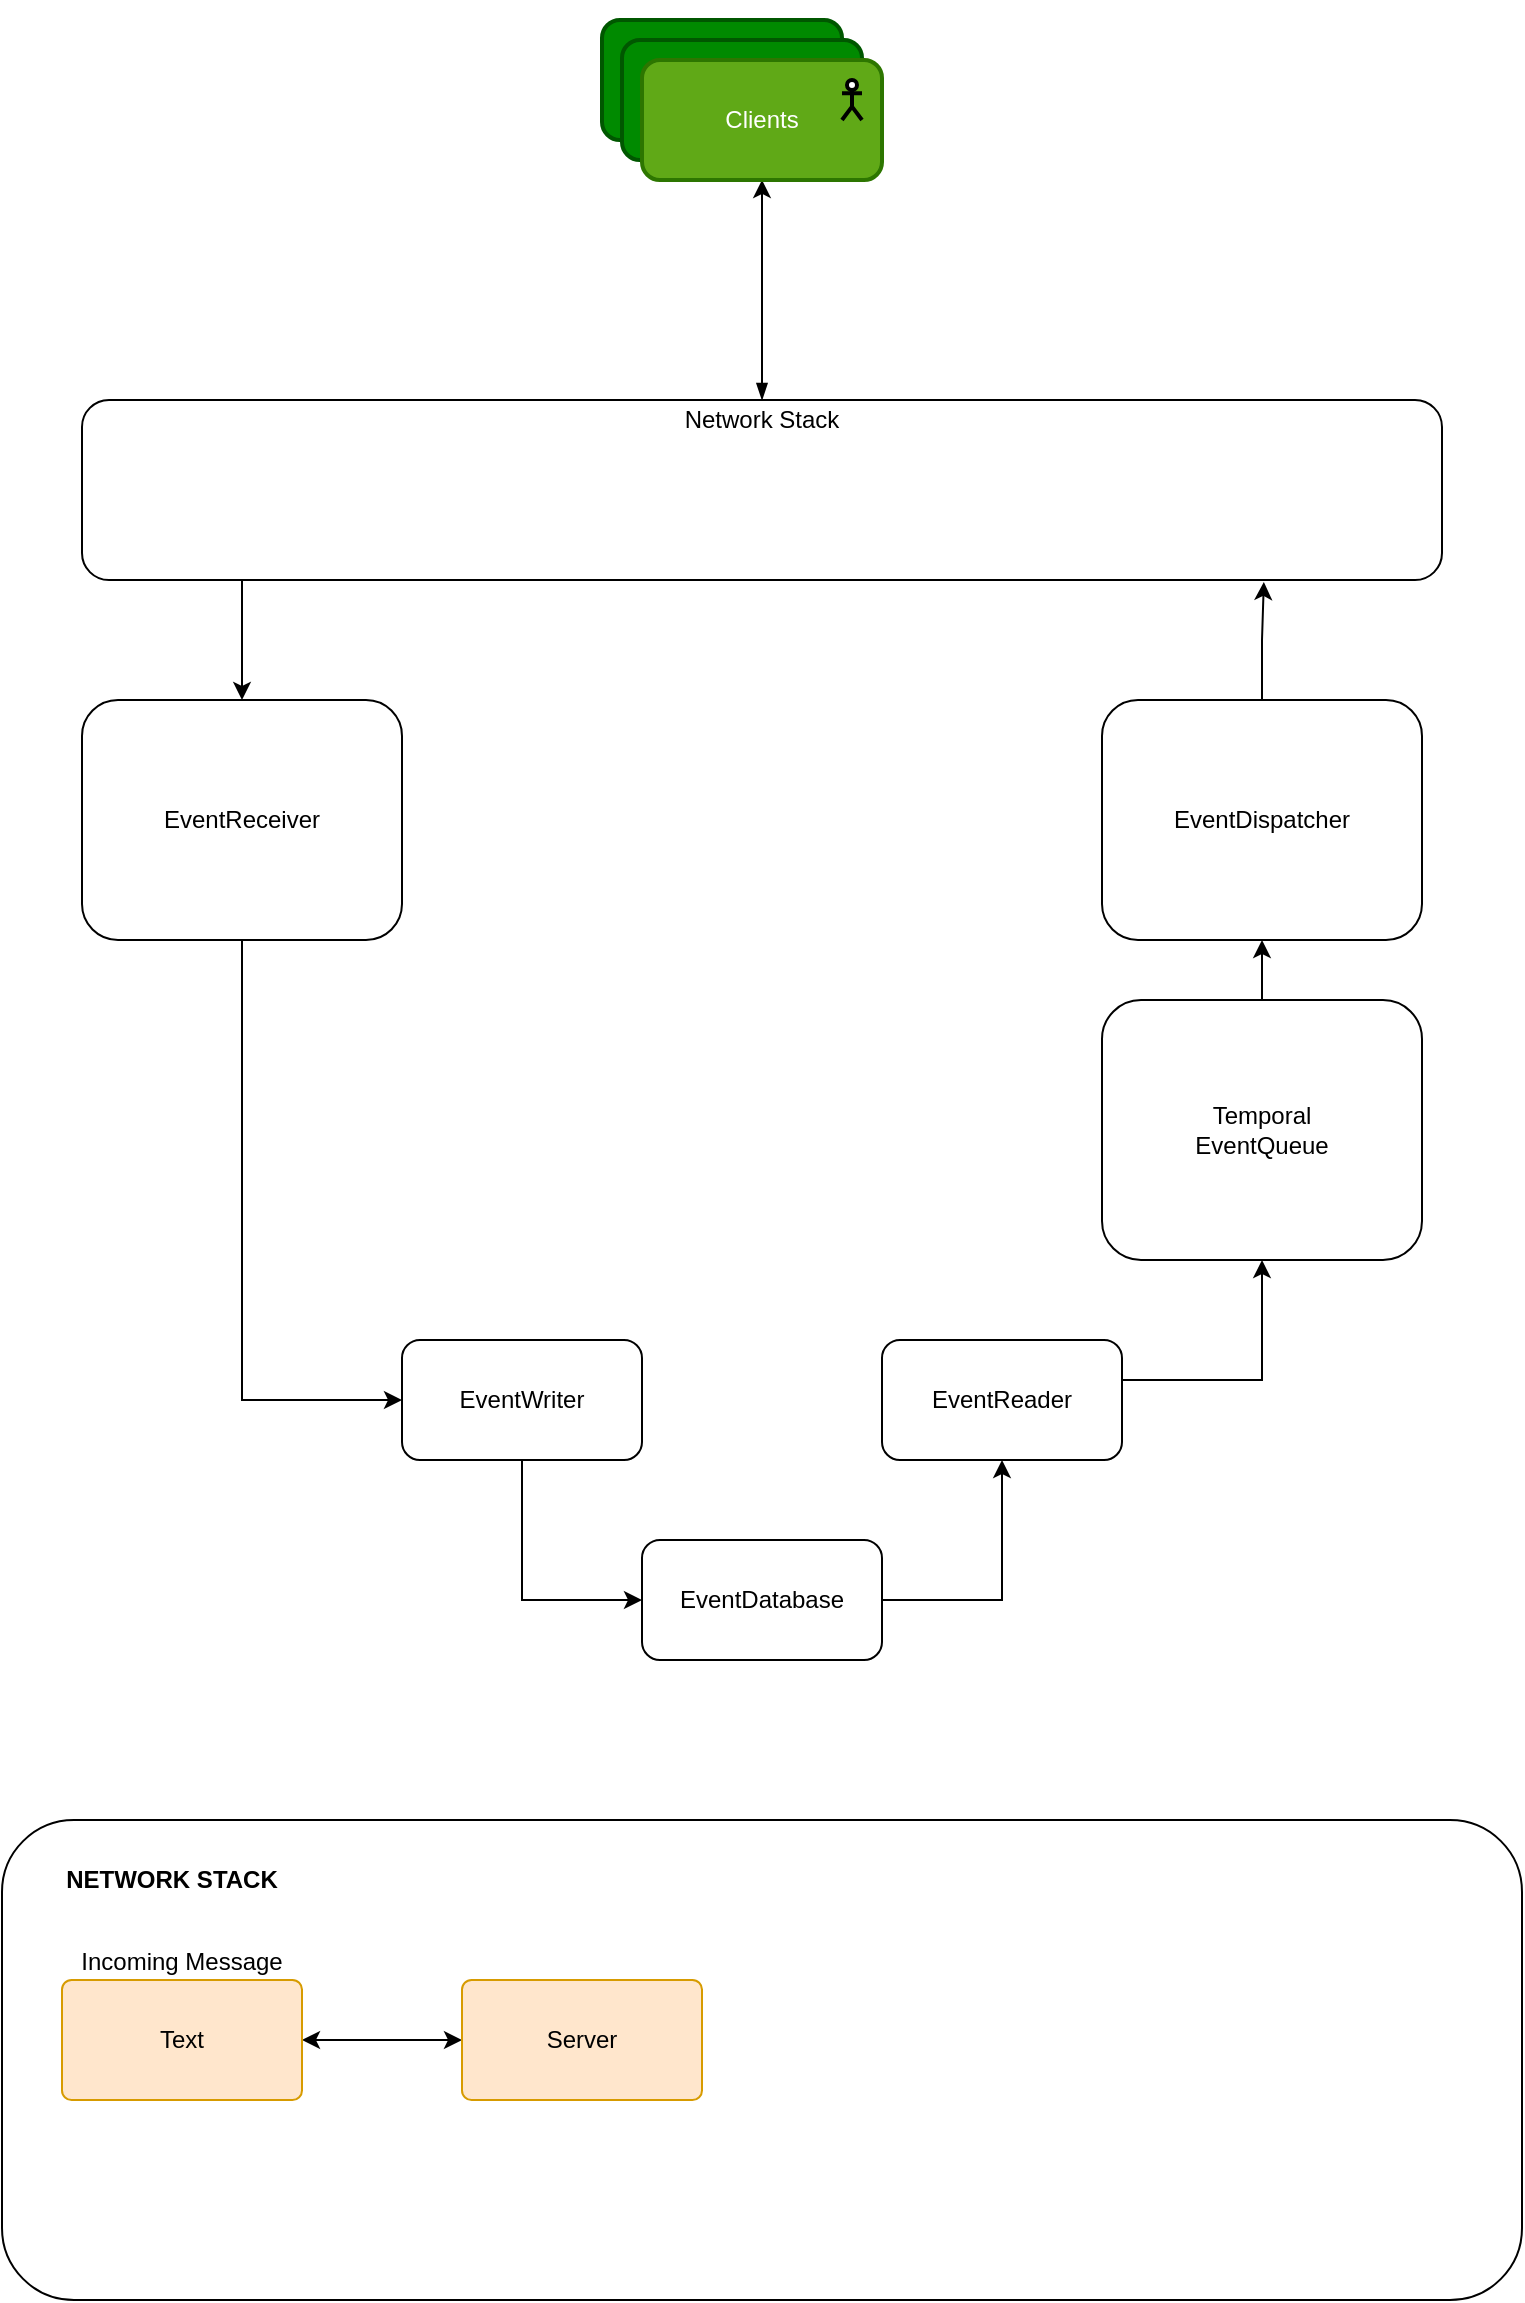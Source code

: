 <mxfile>
    <diagram id="rVW9Xq6m_tmSxOatVOXA" name="Page-1">
        <mxGraphModel dx="1078" dy="779" grid="1" gridSize="10" guides="1" tooltips="1" connect="1" arrows="1" fold="1" page="1" pageScale="1" pageWidth="827" pageHeight="1169" math="0" shadow="0">
            <root>
                <mxCell id="0"/>
                <mxCell id="1" parent="0"/>
                <mxCell id="44" value="" style="rounded=1;whiteSpace=wrap;html=1;" vertex="1" parent="1">
                    <mxGeometry x="40" y="920" width="760" height="240" as="geometry"/>
                </mxCell>
                <mxCell id="16" value="" style="group" parent="1" vertex="1" connectable="0">
                    <mxGeometry x="330" y="10" width="140" height="80" as="geometry"/>
                </mxCell>
                <mxCell id="6" value="Clients" style="whiteSpace=wrap;html=1;rounded=1;fillColor=#008a00;strokeColor=#005700;fontColor=#ffffff;strokeWidth=2;" parent="16" vertex="1">
                    <mxGeometry x="10" y="10" width="120" height="60" as="geometry"/>
                </mxCell>
                <mxCell id="5" value="Clients" style="whiteSpace=wrap;html=1;rounded=1;fillColor=#008a00;strokeColor=#005700;fontColor=#ffffff;strokeWidth=2;" parent="16" vertex="1">
                    <mxGeometry x="20" y="20" width="120" height="60" as="geometry"/>
                </mxCell>
                <mxCell id="4" value="" style="edgeStyle=orthogonalEdgeStyle;rounded=0;orthogonalLoop=1;jettySize=auto;html=1;startArrow=blockThin;startFill=1;" parent="1" source="2" target="3" edge="1">
                    <mxGeometry relative="1" as="geometry"/>
                </mxCell>
                <mxCell id="35" style="edgeStyle=orthogonalEdgeStyle;rounded=0;orthogonalLoop=1;jettySize=auto;html=1;" edge="1" parent="1" source="2" target="23">
                    <mxGeometry relative="1" as="geometry">
                        <Array as="points">
                            <mxPoint x="160" y="330"/>
                            <mxPoint x="160" y="330"/>
                        </Array>
                    </mxGeometry>
                </mxCell>
                <mxCell id="2" value="" style="rounded=1;whiteSpace=wrap;html=1;" parent="1" vertex="1">
                    <mxGeometry x="80" y="210" width="680" height="90" as="geometry"/>
                </mxCell>
                <mxCell id="3" value="Clients" style="whiteSpace=wrap;html=1;rounded=1;fillColor=#60a917;strokeColor=#2D7600;fontColor=#ffffff;strokeWidth=2;" parent="1" vertex="1">
                    <mxGeometry x="360" y="40" width="120" height="60" as="geometry"/>
                </mxCell>
                <mxCell id="38" style="edgeStyle=orthogonalEdgeStyle;rounded=0;orthogonalLoop=1;jettySize=auto;html=1;" edge="1" parent="1" source="11" target="33">
                    <mxGeometry relative="1" as="geometry"/>
                </mxCell>
                <mxCell id="11" value="Temporal&lt;br&gt;EventQueue" style="whiteSpace=wrap;html=1;rounded=1;" parent="1" vertex="1">
                    <mxGeometry x="590" y="510" width="160" height="130" as="geometry"/>
                </mxCell>
                <mxCell id="22" value="" style="edgeStyle=orthogonalEdgeStyle;rounded=0;orthogonalLoop=1;jettySize=auto;html=1;startArrow=classic;startFill=1;endArrow=none;endFill=0;" parent="1" source="19" target="21" edge="1">
                    <mxGeometry relative="1" as="geometry">
                        <Array as="points">
                            <mxPoint x="540" y="810"/>
                        </Array>
                    </mxGeometry>
                </mxCell>
                <mxCell id="37" style="edgeStyle=orthogonalEdgeStyle;rounded=0;orthogonalLoop=1;jettySize=auto;html=1;entryX=0.5;entryY=1;entryDx=0;entryDy=0;" edge="1" parent="1" source="19" target="11">
                    <mxGeometry relative="1" as="geometry">
                        <Array as="points">
                            <mxPoint x="670" y="700"/>
                        </Array>
                    </mxGeometry>
                </mxCell>
                <mxCell id="19" value="EventReader" style="whiteSpace=wrap;html=1;rounded=1;" parent="1" vertex="1">
                    <mxGeometry x="480" y="680" width="120" height="60" as="geometry"/>
                </mxCell>
                <mxCell id="21" value="EventDatabase" style="whiteSpace=wrap;html=1;rounded=1;" parent="1" vertex="1">
                    <mxGeometry x="360" y="780" width="120" height="60" as="geometry"/>
                </mxCell>
                <mxCell id="30" style="edgeStyle=orthogonalEdgeStyle;rounded=0;orthogonalLoop=1;jettySize=auto;html=1;startArrow=none;startFill=0;endArrow=classic;endFill=1;" parent="1" source="23" target="28" edge="1">
                    <mxGeometry relative="1" as="geometry">
                        <Array as="points">
                            <mxPoint x="160" y="710"/>
                        </Array>
                    </mxGeometry>
                </mxCell>
                <mxCell id="23" value="EventReceiver" style="whiteSpace=wrap;html=1;rounded=1;" parent="1" vertex="1">
                    <mxGeometry x="80" y="360" width="160" height="120" as="geometry"/>
                </mxCell>
                <mxCell id="31" style="edgeStyle=orthogonalEdgeStyle;rounded=0;orthogonalLoop=1;jettySize=auto;html=1;startArrow=none;startFill=0;endArrow=classic;endFill=1;entryX=0;entryY=0.5;entryDx=0;entryDy=0;" parent="1" source="28" target="21" edge="1">
                    <mxGeometry relative="1" as="geometry">
                        <mxPoint x="390" y="770" as="targetPoint"/>
                    </mxGeometry>
                </mxCell>
                <mxCell id="28" value="EventWriter" style="whiteSpace=wrap;html=1;rounded=1;" parent="1" vertex="1">
                    <mxGeometry x="240" y="680" width="120" height="60" as="geometry"/>
                </mxCell>
                <mxCell id="32" value="" style="shape=umlActor;verticalLabelPosition=bottom;verticalAlign=top;html=1;outlineConnect=0;strokeWidth=2;" parent="1" vertex="1">
                    <mxGeometry x="460" y="50" width="10" height="20" as="geometry"/>
                </mxCell>
                <mxCell id="34" style="edgeStyle=orthogonalEdgeStyle;rounded=0;orthogonalLoop=1;jettySize=auto;html=1;entryX=0.869;entryY=1.011;entryDx=0;entryDy=0;entryPerimeter=0;" edge="1" parent="1" source="33" target="2">
                    <mxGeometry relative="1" as="geometry"/>
                </mxCell>
                <mxCell id="33" value="EventDispatcher" style="whiteSpace=wrap;html=1;rounded=1;" vertex="1" parent="1">
                    <mxGeometry x="590" y="360" width="160" height="120" as="geometry"/>
                </mxCell>
                <mxCell id="40" value="Network Stack" style="text;html=1;strokeColor=none;fillColor=none;align=center;verticalAlign=middle;whiteSpace=wrap;rounded=0;" vertex="1" parent="1">
                    <mxGeometry x="375" y="210" width="90" height="20" as="geometry"/>
                </mxCell>
                <mxCell id="42" value="NETWORK STACK" style="text;html=1;strokeColor=none;fillColor=none;align=center;verticalAlign=middle;whiteSpace=wrap;rounded=0;fontStyle=1" vertex="1" parent="1">
                    <mxGeometry x="70" y="940" width="110" height="20" as="geometry"/>
                </mxCell>
                <mxCell id="47" value="" style="edgeStyle=orthogonalEdgeStyle;rounded=0;orthogonalLoop=1;jettySize=auto;html=1;startArrow=classic;startFill=1;" edge="1" parent="1" source="45" target="46">
                    <mxGeometry relative="1" as="geometry"/>
                </mxCell>
                <mxCell id="45" value="Incoming Message" style="rounded=1;whiteSpace=wrap;html=1;fillColor=#ffe6cc;strokeColor=#d79b00;arcSize=8;labelPosition=center;verticalLabelPosition=top;align=center;verticalAlign=bottom;" vertex="1" parent="1">
                    <mxGeometry x="70" y="1000" width="120" height="60" as="geometry"/>
                </mxCell>
                <mxCell id="46" value="Server" style="rounded=1;whiteSpace=wrap;html=1;fillColor=#ffe6cc;strokeColor=#d79b00;arcSize=8;" vertex="1" parent="1">
                    <mxGeometry x="270" y="1000" width="120" height="60" as="geometry"/>
                </mxCell>
                <mxCell id="48" value="Text" style="text;html=1;strokeColor=none;fillColor=none;align=center;verticalAlign=middle;whiteSpace=wrap;rounded=0;" vertex="1" parent="1">
                    <mxGeometry x="70" y="1000" width="120" height="60" as="geometry"/>
                </mxCell>
            </root>
        </mxGraphModel>
    </diagram>
</mxfile>